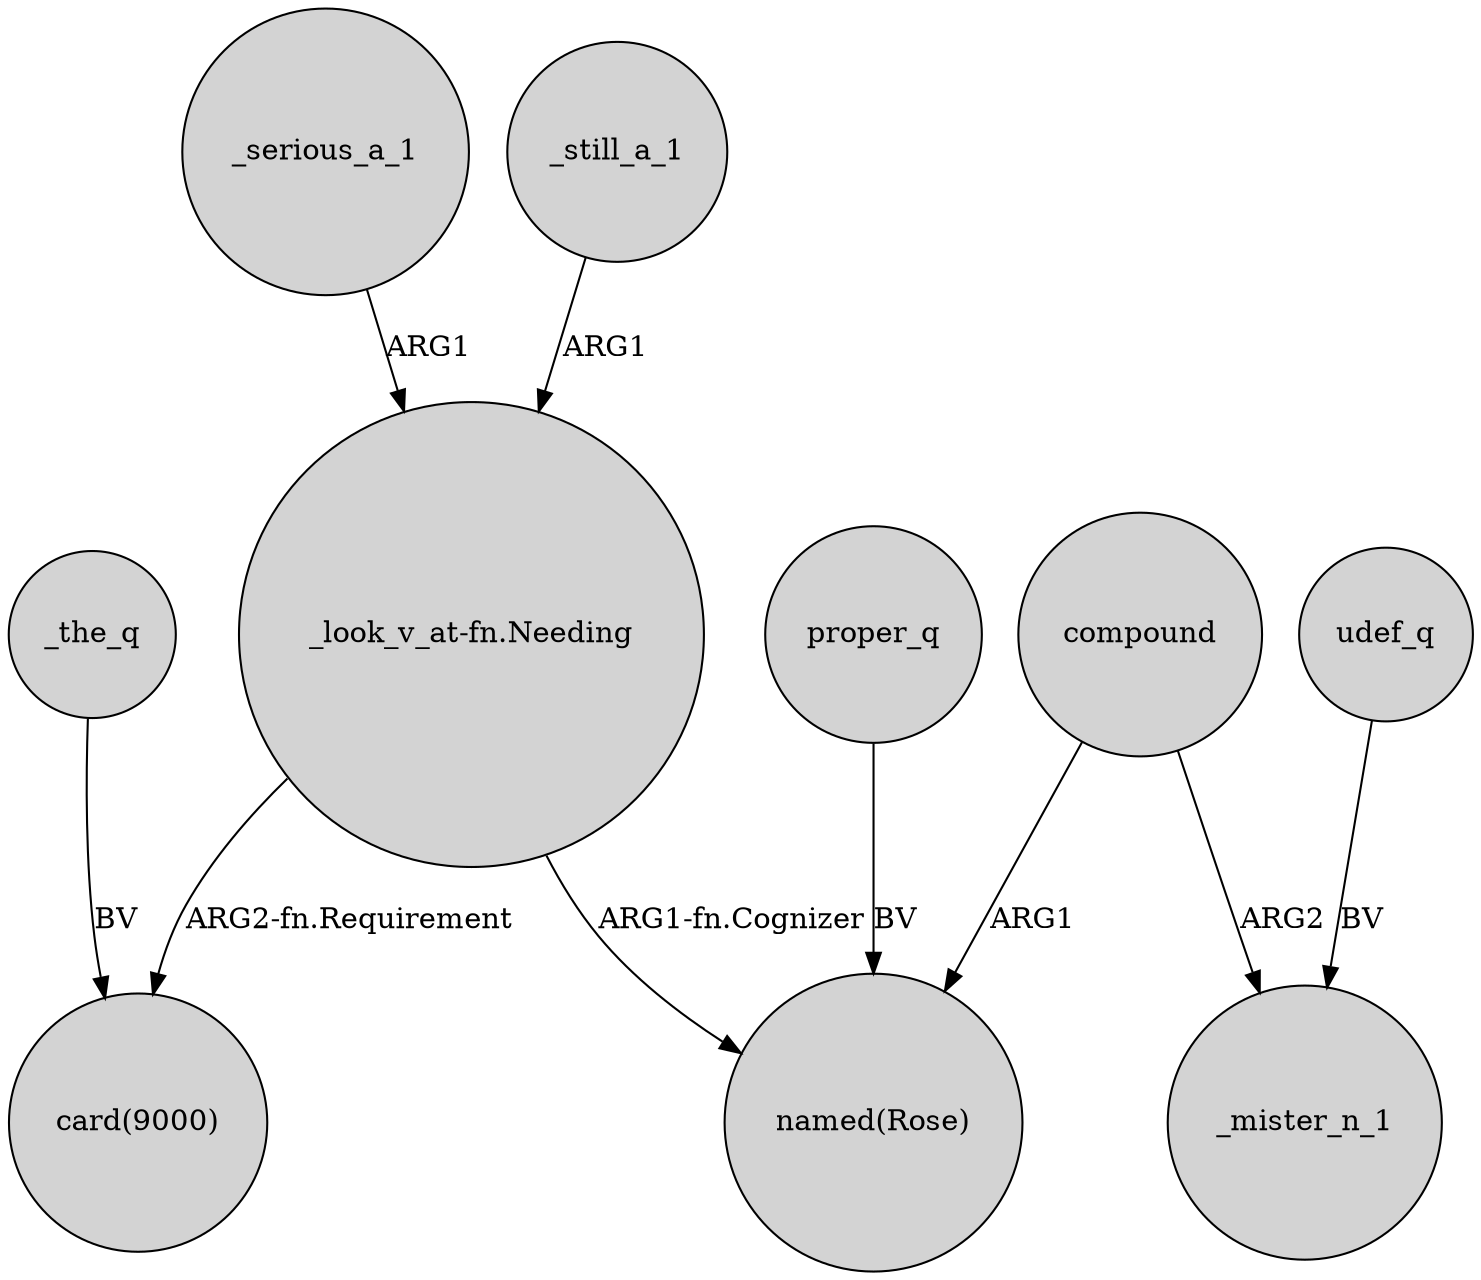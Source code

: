 digraph {
	node [shape=circle style=filled]
	compound -> "named(Rose)" [label=ARG1]
	_serious_a_1 -> "_look_v_at-fn.Needing" [label=ARG1]
	_still_a_1 -> "_look_v_at-fn.Needing" [label=ARG1]
	compound -> _mister_n_1 [label=ARG2]
	"_look_v_at-fn.Needing" -> "card(9000)" [label="ARG2-fn.Requirement"]
	_the_q -> "card(9000)" [label=BV]
	udef_q -> _mister_n_1 [label=BV]
	"_look_v_at-fn.Needing" -> "named(Rose)" [label="ARG1-fn.Cognizer"]
	proper_q -> "named(Rose)" [label=BV]
}

